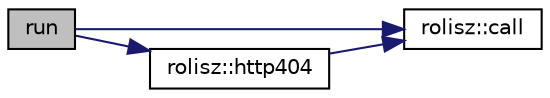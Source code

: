 digraph G
{
  edge [fontname="Helvetica",fontsize="10",labelfontname="Helvetica",labelfontsize="10"];
  node [fontname="Helvetica",fontsize="10",shape=record];
  rankdir=LR;
  Node1 [label="run",height=0.2,width=0.4,color="black", fillcolor="grey75", style="filled" fontcolor="black"];
  Node1 -> Node2 [color="midnightblue",fontsize="10",style="solid",fontname="Helvetica"];
  Node2 [label="rolisz::call",height=0.2,width=0.4,color="black", fillcolor="white", style="filled",URL="$classrolisz.html#af732c33c326c863efe6dd2cccb21a9a5"];
  Node1 -> Node3 [color="midnightblue",fontsize="10",style="solid",fontname="Helvetica"];
  Node3 [label="rolisz::http404",height=0.2,width=0.4,color="black", fillcolor="white", style="filled",URL="$classrolisz.html#a6fdc4c9fc517c619d860c7e91d17b02d"];
  Node3 -> Node2 [color="midnightblue",fontsize="10",style="solid",fontname="Helvetica"];
}

